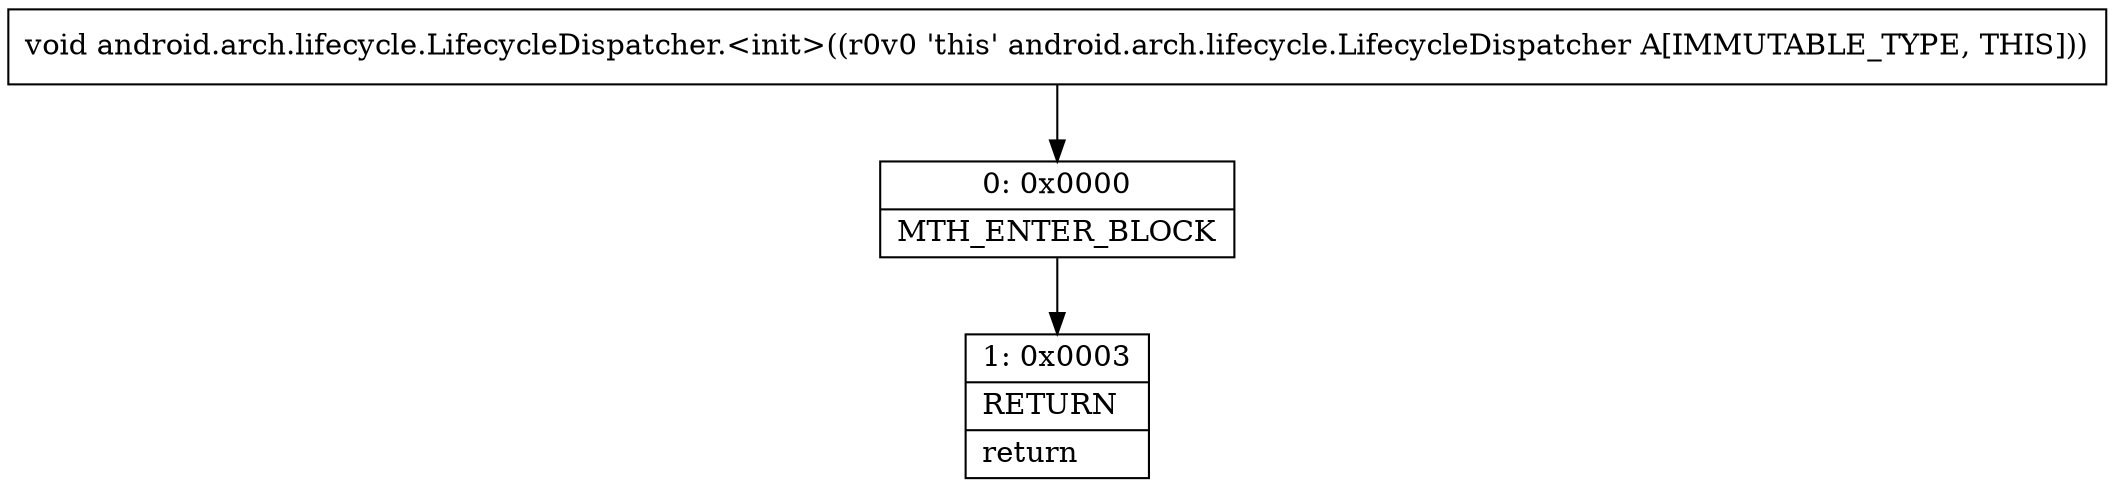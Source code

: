 digraph "CFG forandroid.arch.lifecycle.LifecycleDispatcher.\<init\>()V" {
Node_0 [shape=record,label="{0\:\ 0x0000|MTH_ENTER_BLOCK\l}"];
Node_1 [shape=record,label="{1\:\ 0x0003|RETURN\l|return\l}"];
MethodNode[shape=record,label="{void android.arch.lifecycle.LifecycleDispatcher.\<init\>((r0v0 'this' android.arch.lifecycle.LifecycleDispatcher A[IMMUTABLE_TYPE, THIS])) }"];
MethodNode -> Node_0;
Node_0 -> Node_1;
}

